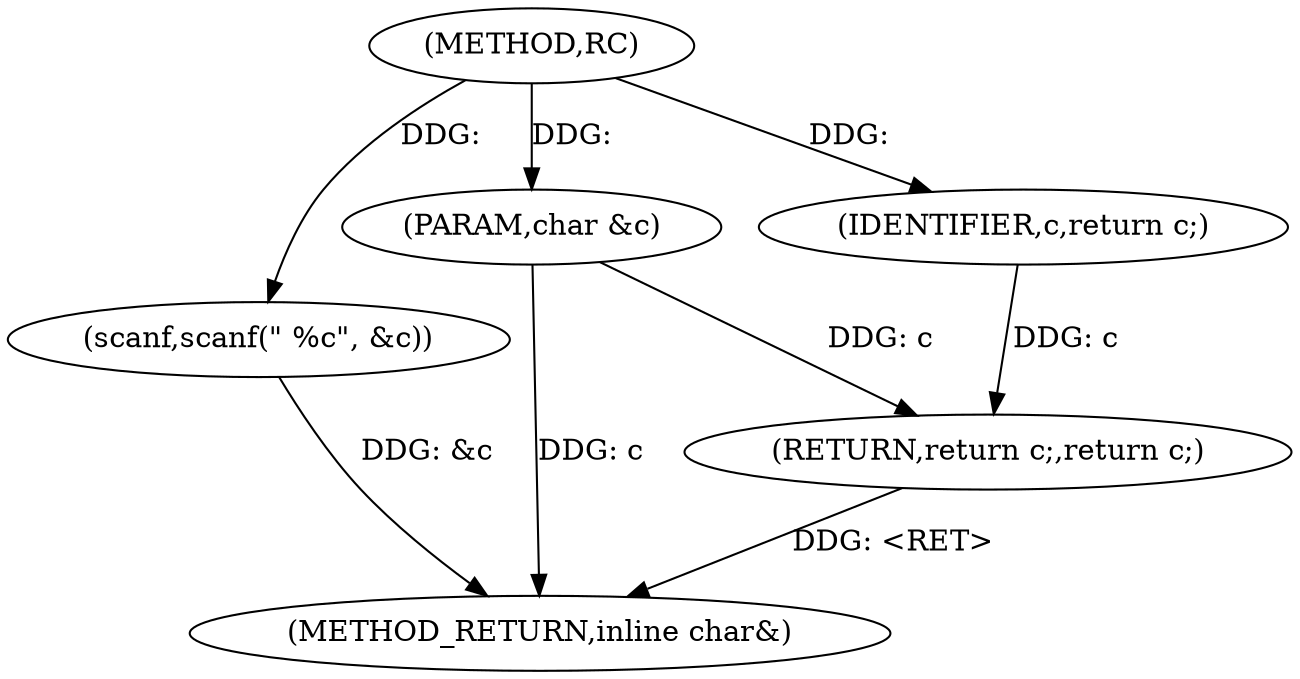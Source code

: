 digraph "RC" {  
"1000243" [label = "(METHOD,RC)" ]
"1000252" [label = "(METHOD_RETURN,inline char&)" ]
"1000244" [label = "(PARAM,char &c)" ]
"1000246" [label = "(scanf,scanf(\" %c\", &c))" ]
"1000250" [label = "(RETURN,return c;,return c;)" ]
"1000251" [label = "(IDENTIFIER,c,return c;)" ]
  "1000250" -> "1000252"  [ label = "DDG: <RET>"] 
  "1000244" -> "1000252"  [ label = "DDG: c"] 
  "1000246" -> "1000252"  [ label = "DDG: &c"] 
  "1000243" -> "1000244"  [ label = "DDG: "] 
  "1000243" -> "1000246"  [ label = "DDG: "] 
  "1000251" -> "1000250"  [ label = "DDG: c"] 
  "1000244" -> "1000250"  [ label = "DDG: c"] 
  "1000243" -> "1000251"  [ label = "DDG: "] 
}
